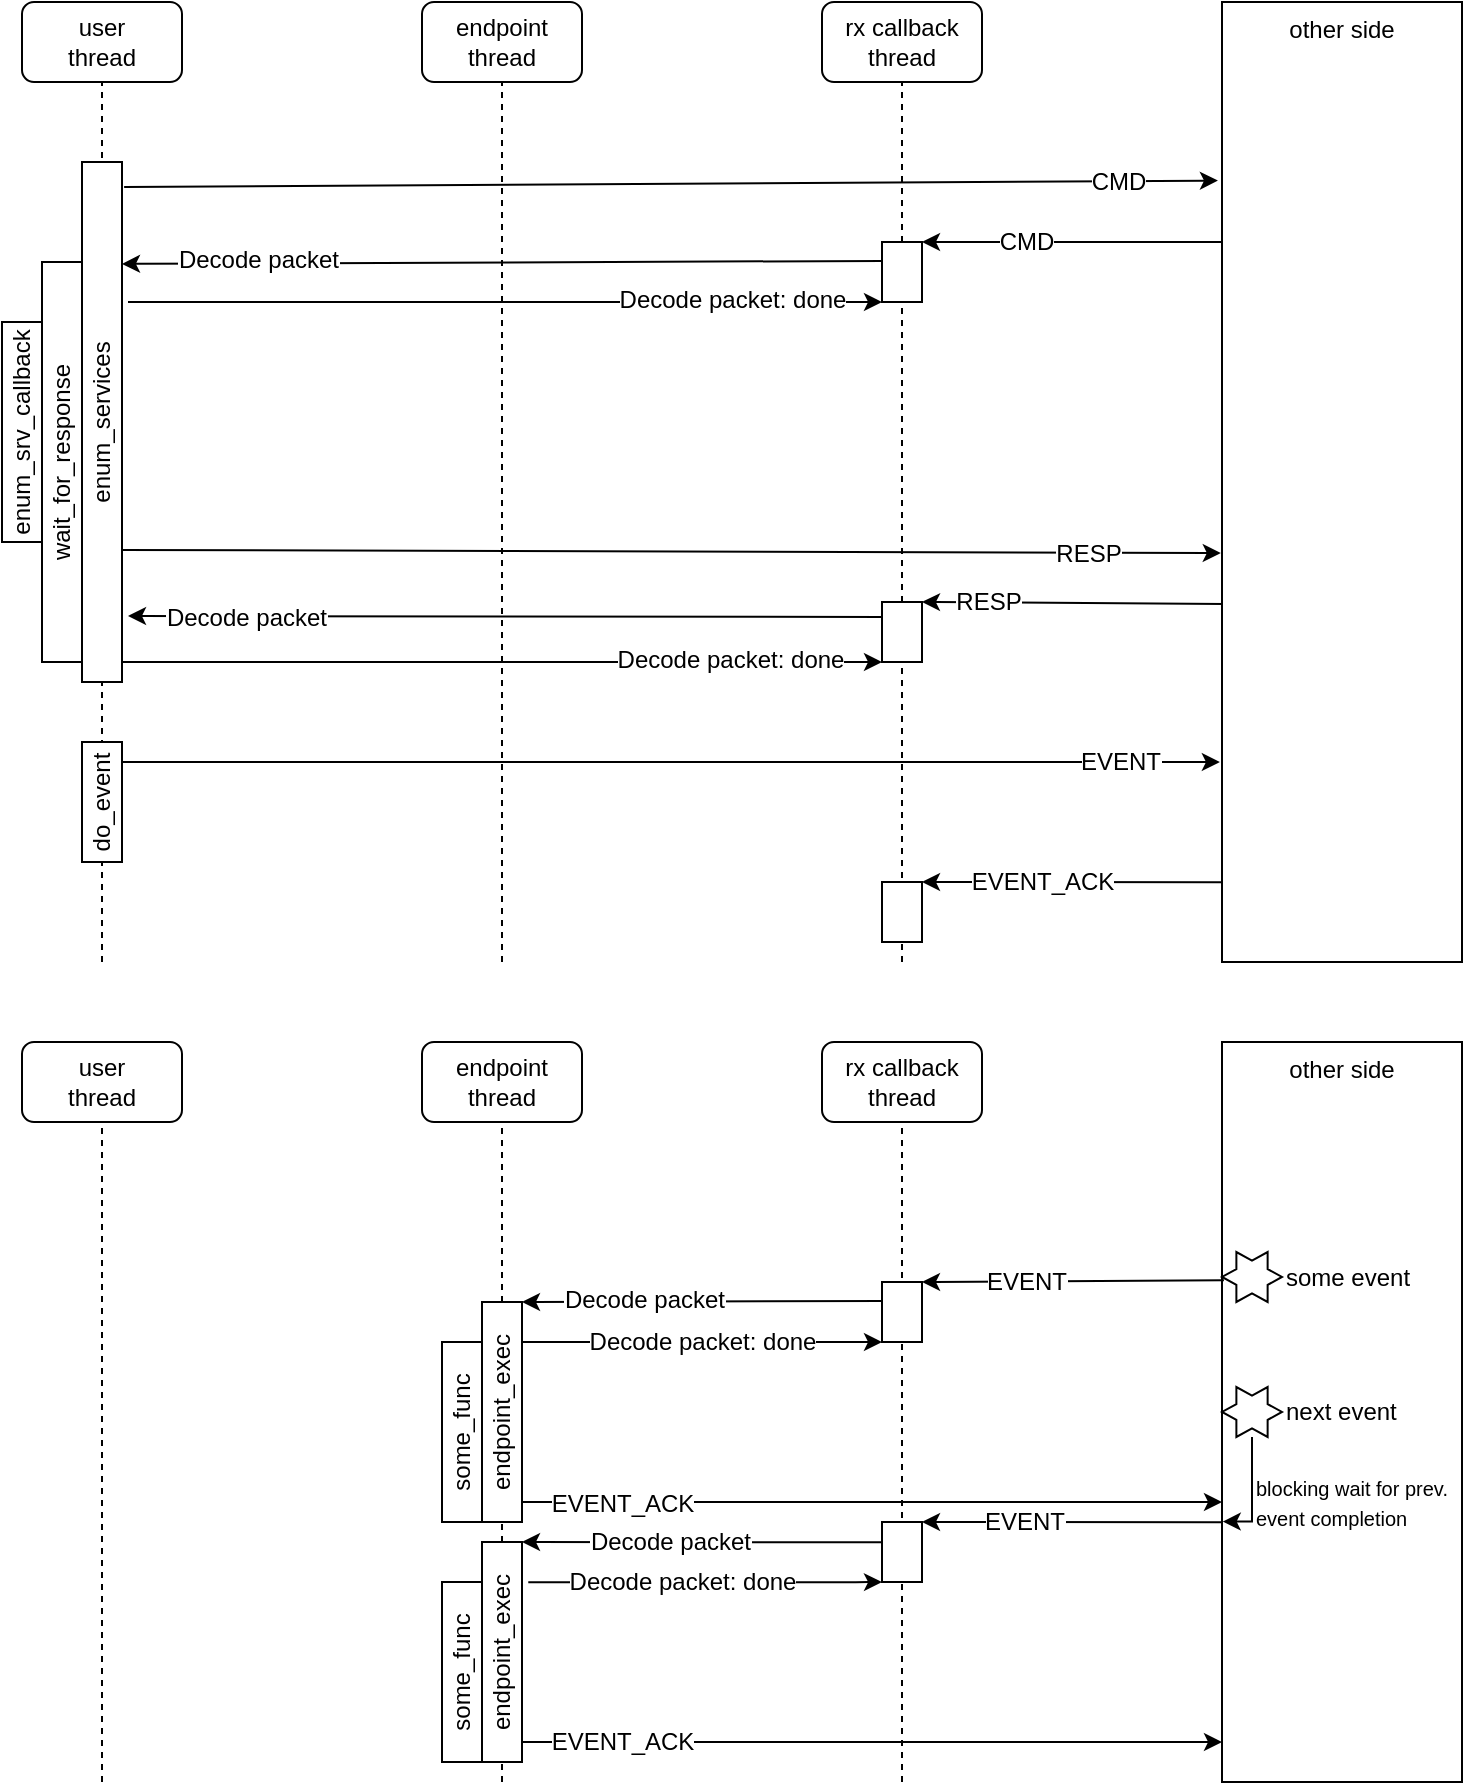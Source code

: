 <mxfile version="12.8.8" type="github">
  <diagram id="ulW0Gz54ExWefjZa-9D8" name="Page-1">
    <mxGraphModel dx="1173" dy="733" grid="1" gridSize="10" guides="1" tooltips="1" connect="1" arrows="1" fold="1" page="1" pageScale="1" pageWidth="827" pageHeight="1169" math="0" shadow="0">
      <root>
        <mxCell id="0" />
        <mxCell id="1" parent="0" />
        <mxCell id="DvGXlXdWSHWq5JRsTQQL-1" value="user&lt;br&gt;thread" style="rounded=1;whiteSpace=wrap;html=1;" parent="1" vertex="1">
          <mxGeometry x="40" y="40" width="80" height="40" as="geometry" />
        </mxCell>
        <mxCell id="DvGXlXdWSHWq5JRsTQQL-2" value="endpoint&lt;br&gt;thread" style="rounded=1;whiteSpace=wrap;html=1;" parent="1" vertex="1">
          <mxGeometry x="240" y="40" width="80" height="40" as="geometry" />
        </mxCell>
        <mxCell id="DvGXlXdWSHWq5JRsTQQL-3" value="rx callback&lt;br&gt;thread" style="rounded=1;whiteSpace=wrap;html=1;" parent="1" vertex="1">
          <mxGeometry x="440" y="40" width="80" height="40" as="geometry" />
        </mxCell>
        <mxCell id="P0ezHs_T6xMvE53R28wk-7" style="edgeStyle=none;rounded=0;orthogonalLoop=1;jettySize=auto;html=1;entryX=1;entryY=0;entryDx=0;entryDy=0;exitX=0.012;exitY=0.627;exitDx=0;exitDy=0;exitPerimeter=0;" parent="1" source="DvGXlXdWSHWq5JRsTQQL-4" target="P0ezHs_T6xMvE53R28wk-3" edge="1">
          <mxGeometry relative="1" as="geometry">
            <mxPoint x="630" y="340" as="sourcePoint" />
          </mxGeometry>
        </mxCell>
        <mxCell id="P0ezHs_T6xMvE53R28wk-8" value="RESP" style="text;html=1;align=center;verticalAlign=middle;resizable=0;points=[];labelBackgroundColor=#ffffff;" parent="P0ezHs_T6xMvE53R28wk-7" vertex="1" connectable="0">
          <mxGeometry x="0.572" relative="1" as="geometry">
            <mxPoint as="offset" />
          </mxGeometry>
        </mxCell>
        <mxCell id="DvGXlXdWSHWq5JRsTQQL-4" value="other side" style="rounded=0;whiteSpace=wrap;html=1;verticalAlign=top;" parent="1" vertex="1">
          <mxGeometry x="640" y="40" width="120" height="480" as="geometry" />
        </mxCell>
        <mxCell id="DvGXlXdWSHWq5JRsTQQL-5" value="" style="endArrow=none;dashed=1;html=1;entryX=0.5;entryY=1;entryDx=0;entryDy=0;" parent="1" target="DvGXlXdWSHWq5JRsTQQL-1" edge="1">
          <mxGeometry width="50" height="50" relative="1" as="geometry">
            <mxPoint x="80" y="520" as="sourcePoint" />
            <mxPoint x="440" y="200" as="targetPoint" />
          </mxGeometry>
        </mxCell>
        <mxCell id="DvGXlXdWSHWq5JRsTQQL-7" value="" style="endArrow=none;dashed=1;html=1;entryX=0.5;entryY=1;entryDx=0;entryDy=0;" parent="1" target="DvGXlXdWSHWq5JRsTQQL-2" edge="1">
          <mxGeometry width="50" height="50" relative="1" as="geometry">
            <mxPoint x="280" y="520" as="sourcePoint" />
            <mxPoint x="540" y="180" as="targetPoint" />
          </mxGeometry>
        </mxCell>
        <mxCell id="DvGXlXdWSHWq5JRsTQQL-8" value="" style="endArrow=none;dashed=1;html=1;entryX=0.5;entryY=1;entryDx=0;entryDy=0;" parent="1" source="DvGXlXdWSHWq5JRsTQQL-14" target="DvGXlXdWSHWq5JRsTQQL-3" edge="1">
          <mxGeometry width="50" height="50" relative="1" as="geometry">
            <mxPoint x="479.66" y="804.138" as="sourcePoint" />
            <mxPoint x="480" y="120" as="targetPoint" />
          </mxGeometry>
        </mxCell>
        <mxCell id="P0ezHs_T6xMvE53R28wk-4" style="rounded=0;orthogonalLoop=1;jettySize=auto;html=1;entryX=-0.005;entryY=0.574;entryDx=0;entryDy=0;entryPerimeter=0;" parent="1" target="DvGXlXdWSHWq5JRsTQQL-4" edge="1">
          <mxGeometry relative="1" as="geometry">
            <mxPoint x="640" y="314" as="targetPoint" />
            <mxPoint x="90" y="314" as="sourcePoint" />
          </mxGeometry>
        </mxCell>
        <mxCell id="P0ezHs_T6xMvE53R28wk-5" value="RESP" style="text;html=1;align=center;verticalAlign=middle;resizable=0;points=[];labelBackgroundColor=#ffffff;" parent="P0ezHs_T6xMvE53R28wk-4" vertex="1" connectable="0">
          <mxGeometry x="0.759" relative="1" as="geometry">
            <mxPoint as="offset" />
          </mxGeometry>
        </mxCell>
        <mxCell id="DvGXlXdWSHWq5JRsTQQL-9" value="enum_services" style="rounded=0;whiteSpace=wrap;html=1;horizontal=0;" parent="1" vertex="1">
          <mxGeometry x="70" y="120" width="20" height="260" as="geometry" />
        </mxCell>
        <mxCell id="DvGXlXdWSHWq5JRsTQQL-10" value="" style="endArrow=classic;html=1;exitX=1.053;exitY=0.048;exitDx=0;exitDy=0;exitPerimeter=0;entryX=-0.017;entryY=0.186;entryDx=0;entryDy=0;entryPerimeter=0;" parent="1" source="DvGXlXdWSHWq5JRsTQQL-9" target="DvGXlXdWSHWq5JRsTQQL-4" edge="1">
          <mxGeometry width="50" height="50" relative="1" as="geometry">
            <mxPoint x="390" y="240" as="sourcePoint" />
            <mxPoint x="580" y="135" as="targetPoint" />
          </mxGeometry>
        </mxCell>
        <mxCell id="DvGXlXdWSHWq5JRsTQQL-12" value="CMD" style="text;html=1;align=center;verticalAlign=middle;resizable=0;points=[];labelBackgroundColor=#ffffff;" parent="DvGXlXdWSHWq5JRsTQQL-10" vertex="1" connectable="0">
          <mxGeometry x="0.955" relative="1" as="geometry">
            <mxPoint x="-37.61" as="offset" />
          </mxGeometry>
        </mxCell>
        <mxCell id="DvGXlXdWSHWq5JRsTQQL-13" value="" style="endArrow=classic;html=1;entryX=1;entryY=0;entryDx=0;entryDy=0;exitX=0;exitY=0.25;exitDx=0;exitDy=0;" parent="1" source="DvGXlXdWSHWq5JRsTQQL-4" target="DvGXlXdWSHWq5JRsTQQL-14" edge="1">
          <mxGeometry width="50" height="50" relative="1" as="geometry">
            <mxPoint x="638" y="98" as="sourcePoint" />
            <mxPoint x="610" y="170" as="targetPoint" />
          </mxGeometry>
        </mxCell>
        <mxCell id="DvGXlXdWSHWq5JRsTQQL-16" value="CMD" style="text;html=1;align=center;verticalAlign=middle;resizable=0;points=[];labelBackgroundColor=#ffffff;" parent="DvGXlXdWSHWq5JRsTQQL-13" vertex="1" connectable="0">
          <mxGeometry x="-0.31" y="2" relative="1" as="geometry">
            <mxPoint x="-46.92" y="-2.05" as="offset" />
          </mxGeometry>
        </mxCell>
        <mxCell id="DvGXlXdWSHWq5JRsTQQL-14" value="" style="rounded=0;whiteSpace=wrap;html=1;" parent="1" vertex="1">
          <mxGeometry x="470" y="160" width="20" height="30" as="geometry" />
        </mxCell>
        <mxCell id="DvGXlXdWSHWq5JRsTQQL-15" value="" style="endArrow=none;dashed=1;html=1;entryX=0.5;entryY=1;entryDx=0;entryDy=0;" parent="1" source="P0ezHs_T6xMvE53R28wk-3" target="DvGXlXdWSHWq5JRsTQQL-14" edge="1">
          <mxGeometry width="50" height="50" relative="1" as="geometry">
            <mxPoint x="479.66" y="804.138" as="sourcePoint" />
            <mxPoint x="480" y="80" as="targetPoint" />
          </mxGeometry>
        </mxCell>
        <mxCell id="DvGXlXdWSHWq5JRsTQQL-19" value="" style="endArrow=classic;html=1;exitX=-0.003;exitY=0.315;exitDx=0;exitDy=0;exitPerimeter=0;entryX=1;entryY=0.196;entryDx=0;entryDy=0;entryPerimeter=0;" parent="1" source="DvGXlXdWSHWq5JRsTQQL-14" target="DvGXlXdWSHWq5JRsTQQL-9" edge="1">
          <mxGeometry width="50" height="50" relative="1" as="geometry">
            <mxPoint x="430" y="170" as="sourcePoint" />
            <mxPoint x="220" y="169" as="targetPoint" />
          </mxGeometry>
        </mxCell>
        <mxCell id="DvGXlXdWSHWq5JRsTQQL-20" value="Decode packet" style="text;html=1;align=center;verticalAlign=middle;resizable=0;points=[];labelBackgroundColor=#ffffff;" parent="DvGXlXdWSHWq5JRsTQQL-19" vertex="1" connectable="0">
          <mxGeometry x="0.645" y="-2" relative="1" as="geometry">
            <mxPoint as="offset" />
          </mxGeometry>
        </mxCell>
        <mxCell id="DvGXlXdWSHWq5JRsTQQL-21" value="wait_for_response" style="rounded=0;whiteSpace=wrap;html=1;horizontal=0;" parent="1" vertex="1">
          <mxGeometry x="50" y="170" width="20" height="200" as="geometry" />
        </mxCell>
        <mxCell id="DvGXlXdWSHWq5JRsTQQL-22" value="" style="endArrow=classic;html=1;entryX=0;entryY=1;entryDx=0;entryDy=0;" parent="1" target="DvGXlXdWSHWq5JRsTQQL-14" edge="1">
          <mxGeometry width="50" height="50" relative="1" as="geometry">
            <mxPoint x="93" y="190" as="sourcePoint" />
            <mxPoint x="469" y="480" as="targetPoint" />
          </mxGeometry>
        </mxCell>
        <mxCell id="DvGXlXdWSHWq5JRsTQQL-23" value="Decode packet: done" style="text;html=1;align=center;verticalAlign=middle;resizable=0;points=[];labelBackgroundColor=#ffffff;" parent="DvGXlXdWSHWq5JRsTQQL-22" vertex="1" connectable="0">
          <mxGeometry x="0.601" y="1" relative="1" as="geometry">
            <mxPoint as="offset" />
          </mxGeometry>
        </mxCell>
        <mxCell id="DvGXlXdWSHWq5JRsTQQL-26" value="enum_srv_callback" style="rounded=0;whiteSpace=wrap;html=1;horizontal=0;" parent="1" vertex="1">
          <mxGeometry x="30" y="200" width="20" height="110" as="geometry" />
        </mxCell>
        <mxCell id="P0ezHs_T6xMvE53R28wk-9" style="edgeStyle=none;rounded=0;orthogonalLoop=1;jettySize=auto;html=1;exitX=0;exitY=0.25;exitDx=0;exitDy=0;entryX=1.15;entryY=0.873;entryDx=0;entryDy=0;entryPerimeter=0;" parent="1" source="P0ezHs_T6xMvE53R28wk-3" target="DvGXlXdWSHWq5JRsTQQL-9" edge="1">
          <mxGeometry relative="1" as="geometry">
            <mxPoint x="280" y="260" as="targetPoint" />
            <mxPoint x="470" y="347.013" as="sourcePoint" />
          </mxGeometry>
        </mxCell>
        <mxCell id="P0ezHs_T6xMvE53R28wk-10" value="Decode packet" style="text;html=1;align=center;verticalAlign=middle;resizable=0;points=[];labelBackgroundColor=#ffffff;" parent="P0ezHs_T6xMvE53R28wk-9" vertex="1" connectable="0">
          <mxGeometry x="0.815" y="1" relative="1" as="geometry">
            <mxPoint x="24.14" as="offset" />
          </mxGeometry>
        </mxCell>
        <mxCell id="P0ezHs_T6xMvE53R28wk-3" value="" style="rounded=0;whiteSpace=wrap;html=1;" parent="1" vertex="1">
          <mxGeometry x="470" y="340" width="20" height="30" as="geometry" />
        </mxCell>
        <mxCell id="P0ezHs_T6xMvE53R28wk-6" value="" style="endArrow=none;dashed=1;html=1;entryX=0.5;entryY=1;entryDx=0;entryDy=0;" parent="1" target="P0ezHs_T6xMvE53R28wk-3" edge="1">
          <mxGeometry width="50" height="50" relative="1" as="geometry">
            <mxPoint x="480" y="520" as="sourcePoint" />
            <mxPoint x="480" y="190.0" as="targetPoint" />
          </mxGeometry>
        </mxCell>
        <mxCell id="P0ezHs_T6xMvE53R28wk-11" value="" style="endArrow=classic;html=1;entryX=0;entryY=1;entryDx=0;entryDy=0;" parent="1" target="P0ezHs_T6xMvE53R28wk-3" edge="1">
          <mxGeometry width="50" height="50" relative="1" as="geometry">
            <mxPoint x="90" y="370" as="sourcePoint" />
            <mxPoint x="469.96" y="370.0" as="targetPoint" />
          </mxGeometry>
        </mxCell>
        <mxCell id="P0ezHs_T6xMvE53R28wk-12" value="Decode packet: done" style="text;html=1;align=center;verticalAlign=middle;resizable=0;points=[];labelBackgroundColor=#ffffff;" parent="P0ezHs_T6xMvE53R28wk-11" vertex="1" connectable="0">
          <mxGeometry x="0.601" y="1" relative="1" as="geometry">
            <mxPoint as="offset" />
          </mxGeometry>
        </mxCell>
        <mxCell id="P0ezHs_T6xMvE53R28wk-13" value="user&lt;br&gt;thread" style="rounded=1;whiteSpace=wrap;html=1;" parent="1" vertex="1">
          <mxGeometry x="40" y="560" width="80" height="40" as="geometry" />
        </mxCell>
        <mxCell id="P0ezHs_T6xMvE53R28wk-14" value="endpoint&lt;br&gt;thread" style="rounded=1;whiteSpace=wrap;html=1;" parent="1" vertex="1">
          <mxGeometry x="240" y="560" width="80" height="40" as="geometry" />
        </mxCell>
        <mxCell id="P0ezHs_T6xMvE53R28wk-15" value="rx callback&lt;br&gt;thread" style="rounded=1;whiteSpace=wrap;html=1;" parent="1" vertex="1">
          <mxGeometry x="440" y="560" width="80" height="40" as="geometry" />
        </mxCell>
        <mxCell id="P0ezHs_T6xMvE53R28wk-18" value="other side" style="rounded=0;whiteSpace=wrap;html=1;verticalAlign=top;" parent="1" vertex="1">
          <mxGeometry x="640" y="560" width="120" height="370" as="geometry" />
        </mxCell>
        <mxCell id="P0ezHs_T6xMvE53R28wk-19" value="" style="endArrow=none;dashed=1;html=1;entryX=0.5;entryY=1;entryDx=0;entryDy=0;" parent="1" target="P0ezHs_T6xMvE53R28wk-13" edge="1">
          <mxGeometry width="50" height="50" relative="1" as="geometry">
            <mxPoint x="80" y="930" as="sourcePoint" />
            <mxPoint x="440" y="720" as="targetPoint" />
          </mxGeometry>
        </mxCell>
        <mxCell id="P0ezHs_T6xMvE53R28wk-20" value="" style="endArrow=none;dashed=1;html=1;entryX=0.5;entryY=1;entryDx=0;entryDy=0;" parent="1" target="P0ezHs_T6xMvE53R28wk-14" edge="1">
          <mxGeometry width="50" height="50" relative="1" as="geometry">
            <mxPoint x="280" y="930" as="sourcePoint" />
            <mxPoint x="540" y="700" as="targetPoint" />
          </mxGeometry>
        </mxCell>
        <mxCell id="P0ezHs_T6xMvE53R28wk-21" value="" style="endArrow=none;dashed=1;html=1;entryX=0.5;entryY=1;entryDx=0;entryDy=0;" parent="1" target="P0ezHs_T6xMvE53R28wk-15" edge="1">
          <mxGeometry width="50" height="50" relative="1" as="geometry">
            <mxPoint x="480" y="930" as="sourcePoint" />
            <mxPoint x="480" y="640" as="targetPoint" />
          </mxGeometry>
        </mxCell>
        <mxCell id="P0ezHs_T6xMvE53R28wk-66" style="edgeStyle=elbowEdgeStyle;rounded=0;orthogonalLoop=1;jettySize=auto;html=1;" parent="1" source="P0ezHs_T6xMvE53R28wk-24" target="P0ezHs_T6xMvE53R28wk-18" edge="1">
          <mxGeometry relative="1" as="geometry">
            <Array as="points">
              <mxPoint x="370" y="790" />
            </Array>
          </mxGeometry>
        </mxCell>
        <mxCell id="P0ezHs_T6xMvE53R28wk-68" value="EVENT_ACK" style="text;html=1;align=center;verticalAlign=middle;resizable=0;points=[];labelBackgroundColor=#ffffff;" parent="P0ezHs_T6xMvE53R28wk-66" vertex="1" connectable="0">
          <mxGeometry x="-0.543" y="49" relative="1" as="geometry">
            <mxPoint x="-30" y="49.43" as="offset" />
          </mxGeometry>
        </mxCell>
        <mxCell id="P0ezHs_T6xMvE53R28wk-24" value="endpoint_exec" style="rounded=0;whiteSpace=wrap;html=1;horizontal=0;" parent="1" vertex="1">
          <mxGeometry x="270" y="690" width="20" height="110" as="geometry" />
        </mxCell>
        <mxCell id="P0ezHs_T6xMvE53R28wk-27" value="" style="endArrow=classic;html=1;entryX=1;entryY=0;entryDx=0;entryDy=0;exitX=0.008;exitY=0.322;exitDx=0;exitDy=0;exitPerimeter=0;" parent="1" source="P0ezHs_T6xMvE53R28wk-18" target="P0ezHs_T6xMvE53R28wk-29" edge="1">
          <mxGeometry width="50" height="50" relative="1" as="geometry">
            <mxPoint x="638" y="618" as="sourcePoint" />
            <mxPoint x="610" y="690" as="targetPoint" />
          </mxGeometry>
        </mxCell>
        <mxCell id="P0ezHs_T6xMvE53R28wk-28" value="EVENT" style="text;html=1;align=center;verticalAlign=middle;resizable=0;points=[];labelBackgroundColor=#ffffff;" parent="P0ezHs_T6xMvE53R28wk-27" vertex="1" connectable="0">
          <mxGeometry x="-0.31" y="2" relative="1" as="geometry">
            <mxPoint x="-46.92" y="-2.05" as="offset" />
          </mxGeometry>
        </mxCell>
        <mxCell id="P0ezHs_T6xMvE53R28wk-29" value="" style="rounded=0;whiteSpace=wrap;html=1;" parent="1" vertex="1">
          <mxGeometry x="470" y="680" width="20" height="30" as="geometry" />
        </mxCell>
        <mxCell id="P0ezHs_T6xMvE53R28wk-31" value="" style="endArrow=classic;html=1;exitX=-0.003;exitY=0.315;exitDx=0;exitDy=0;exitPerimeter=0;entryX=1;entryY=0;entryDx=0;entryDy=0;" parent="1" source="P0ezHs_T6xMvE53R28wk-29" target="P0ezHs_T6xMvE53R28wk-24" edge="1">
          <mxGeometry width="50" height="50" relative="1" as="geometry">
            <mxPoint x="430" y="690" as="sourcePoint" />
            <mxPoint x="300" y="691" as="targetPoint" />
          </mxGeometry>
        </mxCell>
        <mxCell id="P0ezHs_T6xMvE53R28wk-32" value="Decode packet" style="text;html=1;align=center;verticalAlign=middle;resizable=0;points=[];labelBackgroundColor=#ffffff;" parent="P0ezHs_T6xMvE53R28wk-31" vertex="1" connectable="0">
          <mxGeometry x="0.645" y="-2" relative="1" as="geometry">
            <mxPoint x="28.35" y="1.31" as="offset" />
          </mxGeometry>
        </mxCell>
        <mxCell id="P0ezHs_T6xMvE53R28wk-34" value="" style="endArrow=classic;html=1;entryX=0;entryY=1;entryDx=0;entryDy=0;" parent="1" target="P0ezHs_T6xMvE53R28wk-29" edge="1">
          <mxGeometry width="50" height="50" relative="1" as="geometry">
            <mxPoint x="290" y="710" as="sourcePoint" />
            <mxPoint x="469" y="1000" as="targetPoint" />
          </mxGeometry>
        </mxCell>
        <mxCell id="P0ezHs_T6xMvE53R28wk-35" value="Decode packet: done" style="text;html=1;align=center;verticalAlign=middle;resizable=0;points=[];labelBackgroundColor=#ffffff;" parent="P0ezHs_T6xMvE53R28wk-34" vertex="1" connectable="0">
          <mxGeometry x="0.601" y="1" relative="1" as="geometry">
            <mxPoint x="-54.14" y="1" as="offset" />
          </mxGeometry>
        </mxCell>
        <mxCell id="P0ezHs_T6xMvE53R28wk-43" value="" style="endArrow=classic;html=1;entryX=1;entryY=0;entryDx=0;entryDy=0;exitX=-0.004;exitY=0.649;exitDx=0;exitDy=0;exitPerimeter=0;" parent="1" target="P0ezHs_T6xMvE53R28wk-45" edge="1" source="P0ezHs_T6xMvE53R28wk-18">
          <mxGeometry width="50" height="50" relative="1" as="geometry">
            <mxPoint x="640.96" y="750.0" as="sourcePoint" />
            <mxPoint x="610" y="760.86" as="targetPoint" />
          </mxGeometry>
        </mxCell>
        <mxCell id="P0ezHs_T6xMvE53R28wk-44" value="EVENT" style="text;html=1;align=center;verticalAlign=middle;resizable=0;points=[];labelBackgroundColor=#ffffff;" parent="P0ezHs_T6xMvE53R28wk-43" vertex="1" connectable="0">
          <mxGeometry x="-0.31" y="2" relative="1" as="geometry">
            <mxPoint x="-46.92" y="-2.05" as="offset" />
          </mxGeometry>
        </mxCell>
        <mxCell id="P0ezHs_T6xMvE53R28wk-45" value="" style="rounded=0;whiteSpace=wrap;html=1;" parent="1" vertex="1">
          <mxGeometry x="470" y="800" width="20" height="30" as="geometry" />
        </mxCell>
        <mxCell id="P0ezHs_T6xMvE53R28wk-46" value="" style="endArrow=classic;html=1;exitX=0.019;exitY=0.339;exitDx=0;exitDy=0;entryX=1;entryY=0;entryDx=0;entryDy=0;edgeStyle=elbowEdgeStyle;exitPerimeter=0;" parent="1" source="P0ezHs_T6xMvE53R28wk-45" target="P0ezHs_T6xMvE53R28wk-53" edge="1">
          <mxGeometry width="50" height="50" relative="1" as="geometry">
            <mxPoint x="430" y="760.86" as="sourcePoint" />
            <mxPoint x="290" y="760.86" as="targetPoint" />
            <Array as="points">
              <mxPoint x="380" y="803" />
            </Array>
          </mxGeometry>
        </mxCell>
        <mxCell id="P0ezHs_T6xMvE53R28wk-47" value="Decode packet" style="text;html=1;align=center;verticalAlign=middle;resizable=0;points=[];labelBackgroundColor=#ffffff;" parent="P0ezHs_T6xMvE53R28wk-46" vertex="1" connectable="0">
          <mxGeometry x="0.645" y="-2" relative="1" as="geometry">
            <mxPoint x="41.71" y="2" as="offset" />
          </mxGeometry>
        </mxCell>
        <mxCell id="P0ezHs_T6xMvE53R28wk-48" value="" style="endArrow=classic;html=1;entryX=0;entryY=1;entryDx=0;entryDy=0;exitX=1.157;exitY=0.183;exitDx=0;exitDy=0;exitPerimeter=0;edgeStyle=elbowEdgeStyle;" parent="1" source="P0ezHs_T6xMvE53R28wk-53" target="P0ezHs_T6xMvE53R28wk-45" edge="1">
          <mxGeometry width="50" height="50" relative="1" as="geometry">
            <mxPoint x="290" y="780.86" as="sourcePoint" />
            <mxPoint x="469" y="1070.86" as="targetPoint" />
            <Array as="points">
              <mxPoint x="450" y="810" />
            </Array>
          </mxGeometry>
        </mxCell>
        <mxCell id="P0ezHs_T6xMvE53R28wk-49" value="Decode packet: done" style="text;html=1;align=center;verticalAlign=middle;resizable=0;points=[];labelBackgroundColor=#ffffff;" parent="P0ezHs_T6xMvE53R28wk-48" vertex="1" connectable="0">
          <mxGeometry x="0.601" y="1" relative="1" as="geometry">
            <mxPoint x="-64.52" y="0.87" as="offset" />
          </mxGeometry>
        </mxCell>
        <mxCell id="P0ezHs_T6xMvE53R28wk-52" value="some_func" style="rounded=0;whiteSpace=wrap;html=1;horizontal=0;" parent="1" vertex="1">
          <mxGeometry x="250" y="710" width="20" height="90" as="geometry" />
        </mxCell>
        <mxCell id="P0ezHs_T6xMvE53R28wk-67" style="edgeStyle=elbowEdgeStyle;rounded=0;orthogonalLoop=1;jettySize=auto;html=1;" parent="1" source="P0ezHs_T6xMvE53R28wk-53" target="P0ezHs_T6xMvE53R28wk-18" edge="1">
          <mxGeometry relative="1" as="geometry">
            <Array as="points">
              <mxPoint x="590" y="910" />
            </Array>
          </mxGeometry>
        </mxCell>
        <mxCell id="P0ezHs_T6xMvE53R28wk-69" value="EVENT_ACK" style="text;html=1;align=center;verticalAlign=middle;resizable=0;points=[];labelBackgroundColor=#ffffff;" parent="P0ezHs_T6xMvE53R28wk-67" vertex="1" connectable="0">
          <mxGeometry x="0.714" y="254" relative="1" as="geometry">
            <mxPoint x="-250" y="254" as="offset" />
          </mxGeometry>
        </mxCell>
        <mxCell id="P0ezHs_T6xMvE53R28wk-53" value="endpoint_exec" style="rounded=0;whiteSpace=wrap;html=1;horizontal=0;" parent="1" vertex="1">
          <mxGeometry x="270" y="810" width="20" height="110" as="geometry" />
        </mxCell>
        <mxCell id="P0ezHs_T6xMvE53R28wk-54" value="some_func" style="rounded=0;whiteSpace=wrap;html=1;horizontal=0;" parent="1" vertex="1">
          <mxGeometry x="250" y="830" width="20" height="90" as="geometry" />
        </mxCell>
        <mxCell id="euDetkkXIEpkkmZ5yUhm-1" value="some event" style="verticalLabelPosition=middle;verticalAlign=middle;html=1;shape=mxgraph.basic.6_point_star;labelPosition=right;align=left;" vertex="1" parent="1">
          <mxGeometry x="640" y="665" width="30" height="25" as="geometry" />
        </mxCell>
        <mxCell id="euDetkkXIEpkkmZ5yUhm-3" style="edgeStyle=orthogonalEdgeStyle;rounded=0;orthogonalLoop=1;jettySize=auto;html=1;entryX=0.003;entryY=0.648;entryDx=0;entryDy=0;entryPerimeter=0;" edge="1" parent="1" source="euDetkkXIEpkkmZ5yUhm-2" target="P0ezHs_T6xMvE53R28wk-18">
          <mxGeometry relative="1" as="geometry">
            <Array as="points">
              <mxPoint x="655" y="800" />
            </Array>
          </mxGeometry>
        </mxCell>
        <mxCell id="euDetkkXIEpkkmZ5yUhm-4" value="&lt;font style=&quot;font-size: 10px&quot;&gt;blocking wait for prev.&lt;br&gt;event completion&amp;nbsp;&lt;/font&gt;" style="text;html=1;align=left;verticalAlign=middle;resizable=0;points=[];labelBackgroundColor=#ffffff;" vertex="1" connectable="0" parent="euDetkkXIEpkkmZ5yUhm-3">
          <mxGeometry x="-0.541" relative="1" as="geometry">
            <mxPoint y="19.36" as="offset" />
          </mxGeometry>
        </mxCell>
        <mxCell id="euDetkkXIEpkkmZ5yUhm-2" value="next event" style="verticalLabelPosition=middle;verticalAlign=middle;html=1;shape=mxgraph.basic.6_point_star;labelPosition=right;align=left;" vertex="1" parent="1">
          <mxGeometry x="640" y="732.5" width="30" height="25" as="geometry" />
        </mxCell>
        <mxCell id="euDetkkXIEpkkmZ5yUhm-5" value="do_event" style="rounded=0;whiteSpace=wrap;html=1;horizontal=0;" vertex="1" parent="1">
          <mxGeometry x="70" y="410" width="20" height="60" as="geometry" />
        </mxCell>
        <mxCell id="euDetkkXIEpkkmZ5yUhm-8" value="" style="endArrow=classic;html=1;exitX=1.053;exitY=0.048;exitDx=0;exitDy=0;exitPerimeter=0;entryX=0;entryY=0.25;entryDx=0;entryDy=0;" edge="1" parent="1">
          <mxGeometry width="50" height="50" relative="1" as="geometry">
            <mxPoint x="90.0" y="420" as="sourcePoint" />
            <mxPoint x="638.94" y="420.02" as="targetPoint" />
          </mxGeometry>
        </mxCell>
        <mxCell id="euDetkkXIEpkkmZ5yUhm-9" value="EVENT" style="text;html=1;align=center;verticalAlign=middle;resizable=0;points=[];labelBackgroundColor=#ffffff;" vertex="1" connectable="0" parent="euDetkkXIEpkkmZ5yUhm-8">
          <mxGeometry x="0.955" relative="1" as="geometry">
            <mxPoint x="-37.61" as="offset" />
          </mxGeometry>
        </mxCell>
        <mxCell id="euDetkkXIEpkkmZ5yUhm-10" style="edgeStyle=none;rounded=0;orthogonalLoop=1;jettySize=auto;html=1;entryX=1;entryY=0;entryDx=0;entryDy=0;exitX=0;exitY=0.811;exitDx=0;exitDy=0;exitPerimeter=0;" edge="1" parent="1" target="euDetkkXIEpkkmZ5yUhm-12">
          <mxGeometry relative="1" as="geometry">
            <mxPoint x="640" y="480.07" as="sourcePoint" />
          </mxGeometry>
        </mxCell>
        <mxCell id="euDetkkXIEpkkmZ5yUhm-11" value="EVENT_ACK" style="text;html=1;align=center;verticalAlign=middle;resizable=0;points=[];labelBackgroundColor=#ffffff;" vertex="1" connectable="0" parent="euDetkkXIEpkkmZ5yUhm-10">
          <mxGeometry x="0.572" relative="1" as="geometry">
            <mxPoint x="27.93" y="-0.01" as="offset" />
          </mxGeometry>
        </mxCell>
        <mxCell id="euDetkkXIEpkkmZ5yUhm-12" value="" style="rounded=0;whiteSpace=wrap;html=1;" vertex="1" parent="1">
          <mxGeometry x="470" y="480" width="20" height="30" as="geometry" />
        </mxCell>
      </root>
    </mxGraphModel>
  </diagram>
</mxfile>
